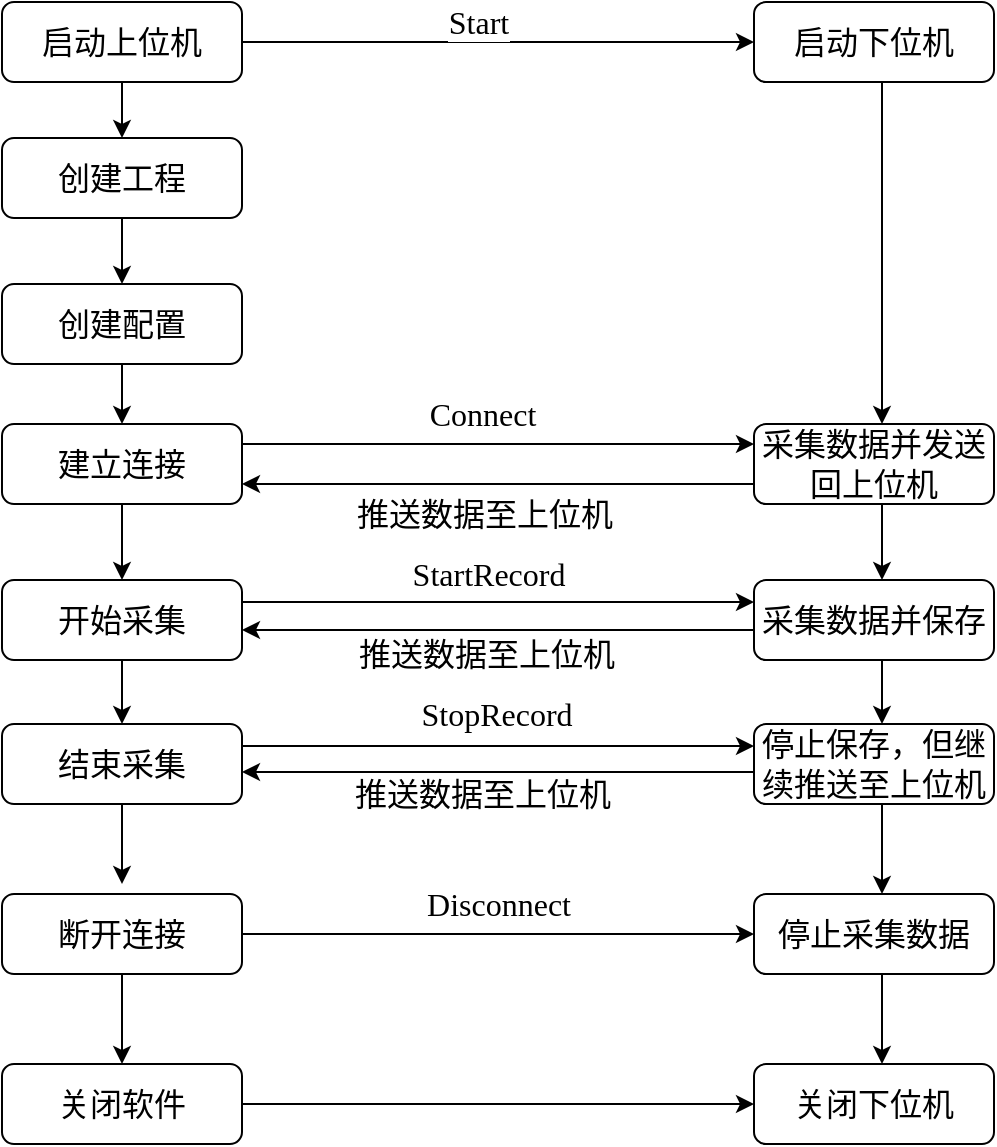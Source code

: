 <mxfile version="20.4.1" type="github">
  <diagram id="C5RBs43oDa-KdzZeNtuy" name="Page-1">
    <mxGraphModel dx="1422" dy="771" grid="1" gridSize="10" guides="1" tooltips="1" connect="1" arrows="1" fold="1" page="1" pageScale="1" pageWidth="827" pageHeight="1169" math="0" shadow="0">
      <root>
        <mxCell id="WIyWlLk6GJQsqaUBKTNV-0" />
        <mxCell id="WIyWlLk6GJQsqaUBKTNV-1" parent="WIyWlLk6GJQsqaUBKTNV-0" />
        <mxCell id="Wc5jB5-GYFd-qspmVOjh-73" value="" style="group;fontSize=16;fontFamily=Times New Roman;" vertex="1" connectable="0" parent="WIyWlLk6GJQsqaUBKTNV-1">
          <mxGeometry x="160" y="80" width="496" height="571" as="geometry" />
        </mxCell>
        <mxCell id="WIyWlLk6GJQsqaUBKTNV-3" value="启动上位机" style="rounded=1;whiteSpace=wrap;html=1;fontSize=16;glass=0;strokeWidth=1;shadow=0;fontFamily=Times New Roman;" parent="Wc5jB5-GYFd-qspmVOjh-73" vertex="1">
          <mxGeometry width="120" height="40" as="geometry" />
        </mxCell>
        <mxCell id="Wc5jB5-GYFd-qspmVOjh-36" style="edgeStyle=orthogonalEdgeStyle;rounded=0;orthogonalLoop=1;jettySize=auto;html=1;entryX=0.5;entryY=0;entryDx=0;entryDy=0;fontSize=16;fontFamily=Times New Roman;" edge="1" parent="Wc5jB5-GYFd-qspmVOjh-73">
          <mxGeometry relative="1" as="geometry">
            <mxPoint x="440" y="40" as="sourcePoint" />
            <mxPoint x="440" y="211" as="targetPoint" />
          </mxGeometry>
        </mxCell>
        <mxCell id="Wc5jB5-GYFd-qspmVOjh-0" value="启动下位机" style="rounded=1;whiteSpace=wrap;html=1;fontSize=16;glass=0;strokeWidth=1;shadow=0;fontFamily=Times New Roman;" vertex="1" parent="Wc5jB5-GYFd-qspmVOjh-73">
          <mxGeometry x="376" width="120" height="40" as="geometry" />
        </mxCell>
        <mxCell id="Wc5jB5-GYFd-qspmVOjh-39" style="edgeStyle=orthogonalEdgeStyle;rounded=0;orthogonalLoop=1;jettySize=auto;html=1;fontSize=16;fontFamily=Times New Roman;" edge="1" parent="Wc5jB5-GYFd-qspmVOjh-73" source="WIyWlLk6GJQsqaUBKTNV-3" target="Wc5jB5-GYFd-qspmVOjh-0">
          <mxGeometry relative="1" as="geometry" />
        </mxCell>
        <mxCell id="Wc5jB5-GYFd-qspmVOjh-41" value="Start" style="edgeLabel;html=1;align=center;verticalAlign=middle;resizable=0;points=[];fontSize=16;fontFamily=Times New Roman;" vertex="1" connectable="0" parent="Wc5jB5-GYFd-qspmVOjh-39">
          <mxGeometry x="-0.347" y="1" relative="1" as="geometry">
            <mxPoint x="34" y="-9" as="offset" />
          </mxGeometry>
        </mxCell>
        <mxCell id="Wc5jB5-GYFd-qspmVOjh-3" value="创建工程" style="rounded=1;whiteSpace=wrap;html=1;fontSize=16;glass=0;strokeWidth=1;shadow=0;fontFamily=Times New Roman;" vertex="1" parent="Wc5jB5-GYFd-qspmVOjh-73">
          <mxGeometry y="68" width="120" height="40" as="geometry" />
        </mxCell>
        <mxCell id="Wc5jB5-GYFd-qspmVOjh-12" value="" style="edgeStyle=orthogonalEdgeStyle;rounded=0;orthogonalLoop=1;jettySize=auto;html=1;fontSize=16;fontFamily=Times New Roman;" edge="1" parent="Wc5jB5-GYFd-qspmVOjh-73" source="WIyWlLk6GJQsqaUBKTNV-3" target="Wc5jB5-GYFd-qspmVOjh-3">
          <mxGeometry relative="1" as="geometry" />
        </mxCell>
        <mxCell id="Wc5jB5-GYFd-qspmVOjh-4" value="创建配置" style="rounded=1;whiteSpace=wrap;html=1;fontSize=16;glass=0;strokeWidth=1;shadow=0;fontFamily=Times New Roman;" vertex="1" parent="Wc5jB5-GYFd-qspmVOjh-73">
          <mxGeometry y="141" width="120" height="40" as="geometry" />
        </mxCell>
        <mxCell id="Wc5jB5-GYFd-qspmVOjh-13" value="" style="edgeStyle=orthogonalEdgeStyle;rounded=0;orthogonalLoop=1;jettySize=auto;html=1;fontSize=16;fontFamily=Times New Roman;" edge="1" parent="Wc5jB5-GYFd-qspmVOjh-73" source="Wc5jB5-GYFd-qspmVOjh-3" target="Wc5jB5-GYFd-qspmVOjh-4">
          <mxGeometry relative="1" as="geometry" />
        </mxCell>
        <mxCell id="Wc5jB5-GYFd-qspmVOjh-14" value="建立连接" style="rounded=1;whiteSpace=wrap;html=1;fontSize=16;glass=0;strokeWidth=1;shadow=0;fontFamily=Times New Roman;" vertex="1" parent="Wc5jB5-GYFd-qspmVOjh-73">
          <mxGeometry y="211" width="120" height="40" as="geometry" />
        </mxCell>
        <mxCell id="Wc5jB5-GYFd-qspmVOjh-29" style="edgeStyle=orthogonalEdgeStyle;rounded=0;orthogonalLoop=1;jettySize=auto;html=1;entryX=0.5;entryY=0;entryDx=0;entryDy=0;fontSize=16;fontFamily=Times New Roman;" edge="1" parent="Wc5jB5-GYFd-qspmVOjh-73" source="Wc5jB5-GYFd-qspmVOjh-4" target="Wc5jB5-GYFd-qspmVOjh-14">
          <mxGeometry relative="1" as="geometry" />
        </mxCell>
        <mxCell id="Wc5jB5-GYFd-qspmVOjh-69" style="edgeStyle=orthogonalEdgeStyle;rounded=0;orthogonalLoop=1;jettySize=auto;html=1;entryX=0;entryY=0.5;entryDx=0;entryDy=0;fontSize=16;fontFamily=Times New Roman;" edge="1" parent="Wc5jB5-GYFd-qspmVOjh-73">
          <mxGeometry relative="1" as="geometry">
            <mxPoint x="120" y="300" as="sourcePoint" />
            <mxPoint x="376" y="300" as="targetPoint" />
          </mxGeometry>
        </mxCell>
        <mxCell id="Wc5jB5-GYFd-qspmVOjh-15" value="开始采集" style="rounded=1;whiteSpace=wrap;html=1;fontSize=16;glass=0;strokeWidth=1;shadow=0;fontFamily=Times New Roman;" vertex="1" parent="Wc5jB5-GYFd-qspmVOjh-73">
          <mxGeometry y="289" width="120" height="40" as="geometry" />
        </mxCell>
        <mxCell id="Wc5jB5-GYFd-qspmVOjh-30" style="edgeStyle=orthogonalEdgeStyle;rounded=0;orthogonalLoop=1;jettySize=auto;html=1;entryX=0.5;entryY=0;entryDx=0;entryDy=0;fontSize=16;fontFamily=Times New Roman;" edge="1" parent="Wc5jB5-GYFd-qspmVOjh-73" source="Wc5jB5-GYFd-qspmVOjh-14" target="Wc5jB5-GYFd-qspmVOjh-15">
          <mxGeometry relative="1" as="geometry" />
        </mxCell>
        <mxCell id="Wc5jB5-GYFd-qspmVOjh-32" style="edgeStyle=orthogonalEdgeStyle;rounded=0;orthogonalLoop=1;jettySize=auto;html=1;fontSize=16;fontFamily=Times New Roman;" edge="1" parent="Wc5jB5-GYFd-qspmVOjh-73" source="Wc5jB5-GYFd-qspmVOjh-16">
          <mxGeometry relative="1" as="geometry">
            <mxPoint x="60" y="441" as="targetPoint" />
          </mxGeometry>
        </mxCell>
        <mxCell id="Wc5jB5-GYFd-qspmVOjh-71" style="edgeStyle=orthogonalEdgeStyle;rounded=0;orthogonalLoop=1;jettySize=auto;html=1;entryX=0;entryY=0.5;entryDx=0;entryDy=0;fontSize=16;fontFamily=Times New Roman;" edge="1" parent="Wc5jB5-GYFd-qspmVOjh-73">
          <mxGeometry relative="1" as="geometry">
            <mxPoint x="120" y="372" as="sourcePoint" />
            <mxPoint x="376" y="372" as="targetPoint" />
          </mxGeometry>
        </mxCell>
        <mxCell id="Wc5jB5-GYFd-qspmVOjh-16" value="结束采集" style="rounded=1;whiteSpace=wrap;html=1;fontSize=16;glass=0;strokeWidth=1;shadow=0;fontFamily=Times New Roman;" vertex="1" parent="Wc5jB5-GYFd-qspmVOjh-73">
          <mxGeometry y="361" width="120" height="40" as="geometry" />
        </mxCell>
        <mxCell id="Wc5jB5-GYFd-qspmVOjh-31" style="edgeStyle=orthogonalEdgeStyle;rounded=0;orthogonalLoop=1;jettySize=auto;html=1;entryX=0.5;entryY=0;entryDx=0;entryDy=0;fontSize=16;fontFamily=Times New Roman;" edge="1" parent="Wc5jB5-GYFd-qspmVOjh-73" source="Wc5jB5-GYFd-qspmVOjh-15" target="Wc5jB5-GYFd-qspmVOjh-16">
          <mxGeometry relative="1" as="geometry" />
        </mxCell>
        <mxCell id="Wc5jB5-GYFd-qspmVOjh-17" value="断开连接" style="rounded=1;whiteSpace=wrap;html=1;fontSize=16;glass=0;strokeWidth=1;shadow=0;fontFamily=Times New Roman;" vertex="1" parent="Wc5jB5-GYFd-qspmVOjh-73">
          <mxGeometry y="446" width="120" height="40" as="geometry" />
        </mxCell>
        <mxCell id="Wc5jB5-GYFd-qspmVOjh-33" value="关闭软件" style="rounded=1;whiteSpace=wrap;html=1;fontSize=16;glass=0;strokeWidth=1;shadow=0;fontFamily=Times New Roman;" vertex="1" parent="Wc5jB5-GYFd-qspmVOjh-73">
          <mxGeometry y="531" width="120" height="40" as="geometry" />
        </mxCell>
        <mxCell id="Wc5jB5-GYFd-qspmVOjh-34" value="" style="edgeStyle=orthogonalEdgeStyle;rounded=0;orthogonalLoop=1;jettySize=auto;html=1;fontSize=16;fontFamily=Times New Roman;" edge="1" parent="Wc5jB5-GYFd-qspmVOjh-73" source="Wc5jB5-GYFd-qspmVOjh-17" target="Wc5jB5-GYFd-qspmVOjh-33">
          <mxGeometry relative="1" as="geometry" />
        </mxCell>
        <mxCell id="Wc5jB5-GYFd-qspmVOjh-42" style="edgeStyle=orthogonalEdgeStyle;rounded=0;orthogonalLoop=1;jettySize=auto;html=1;entryX=1;entryY=0.75;entryDx=0;entryDy=0;fontSize=16;fontFamily=Times New Roman;" edge="1" parent="Wc5jB5-GYFd-qspmVOjh-73" source="Wc5jB5-GYFd-qspmVOjh-35" target="Wc5jB5-GYFd-qspmVOjh-14">
          <mxGeometry relative="1" as="geometry">
            <Array as="points">
              <mxPoint x="240" y="241" />
              <mxPoint x="240" y="241" />
            </Array>
          </mxGeometry>
        </mxCell>
        <mxCell id="Wc5jB5-GYFd-qspmVOjh-45" value="" style="edgeStyle=orthogonalEdgeStyle;rounded=0;orthogonalLoop=1;jettySize=auto;html=1;fontSize=16;fontFamily=Times New Roman;" edge="1" parent="Wc5jB5-GYFd-qspmVOjh-73">
          <mxGeometry relative="1" as="geometry">
            <mxPoint x="440" y="251" as="sourcePoint" />
            <mxPoint x="440" y="289" as="targetPoint" />
          </mxGeometry>
        </mxCell>
        <mxCell id="Wc5jB5-GYFd-qspmVOjh-35" value="采集数据并发送回上位机" style="rounded=1;whiteSpace=wrap;html=1;fontSize=16;glass=0;strokeWidth=1;shadow=0;fontFamily=Times New Roman;" vertex="1" parent="Wc5jB5-GYFd-qspmVOjh-73">
          <mxGeometry x="376" y="211" width="120" height="40" as="geometry" />
        </mxCell>
        <mxCell id="Wc5jB5-GYFd-qspmVOjh-37" style="edgeStyle=orthogonalEdgeStyle;rounded=0;orthogonalLoop=1;jettySize=auto;html=1;fontSize=16;fontFamily=Times New Roman;" edge="1" parent="Wc5jB5-GYFd-qspmVOjh-73" source="Wc5jB5-GYFd-qspmVOjh-14" target="Wc5jB5-GYFd-qspmVOjh-35">
          <mxGeometry relative="1" as="geometry">
            <Array as="points">
              <mxPoint x="180" y="221" />
              <mxPoint x="180" y="221" />
            </Array>
          </mxGeometry>
        </mxCell>
        <mxCell id="Wc5jB5-GYFd-qspmVOjh-38" value="Connect" style="text;html=1;align=center;verticalAlign=middle;resizable=0;points=[];autosize=1;strokeColor=none;fillColor=none;fontSize=16;fontFamily=Times New Roman;" vertex="1" parent="Wc5jB5-GYFd-qspmVOjh-73">
          <mxGeometry x="200" y="191" width="80" height="30" as="geometry" />
        </mxCell>
        <mxCell id="Wc5jB5-GYFd-qspmVOjh-43" value="推送数据至上位机" style="text;html=1;align=center;verticalAlign=middle;resizable=0;points=[];autosize=1;strokeColor=none;fillColor=none;fontSize=16;fontFamily=Times New Roman;" vertex="1" parent="Wc5jB5-GYFd-qspmVOjh-73">
          <mxGeometry x="166" y="241" width="150" height="30" as="geometry" />
        </mxCell>
        <mxCell id="Wc5jB5-GYFd-qspmVOjh-47" style="edgeStyle=orthogonalEdgeStyle;rounded=0;orthogonalLoop=1;jettySize=auto;html=1;fontSize=16;fontFamily=Times New Roman;" edge="1" parent="Wc5jB5-GYFd-qspmVOjh-73">
          <mxGeometry relative="1" as="geometry">
            <mxPoint x="440" y="329" as="sourcePoint" />
            <mxPoint x="440" y="361" as="targetPoint" />
          </mxGeometry>
        </mxCell>
        <mxCell id="Wc5jB5-GYFd-qspmVOjh-70" style="edgeStyle=orthogonalEdgeStyle;rounded=0;orthogonalLoop=1;jettySize=auto;html=1;entryX=1;entryY=0.5;entryDx=0;entryDy=0;fontSize=16;fontFamily=Times New Roman;" edge="1" parent="Wc5jB5-GYFd-qspmVOjh-73">
          <mxGeometry relative="1" as="geometry">
            <mxPoint x="376" y="314" as="sourcePoint" />
            <mxPoint x="120" y="314" as="targetPoint" />
          </mxGeometry>
        </mxCell>
        <mxCell id="Wc5jB5-GYFd-qspmVOjh-44" value="采集数据并保存" style="rounded=1;whiteSpace=wrap;html=1;fontSize=16;glass=0;strokeWidth=1;shadow=0;fontFamily=Times New Roman;" vertex="1" parent="Wc5jB5-GYFd-qspmVOjh-73">
          <mxGeometry x="376" y="289" width="120" height="40" as="geometry" />
        </mxCell>
        <mxCell id="Wc5jB5-GYFd-qspmVOjh-49" value="" style="edgeStyle=orthogonalEdgeStyle;rounded=0;orthogonalLoop=1;jettySize=auto;html=1;fontSize=16;fontFamily=Times New Roman;" edge="1" parent="Wc5jB5-GYFd-qspmVOjh-73">
          <mxGeometry relative="1" as="geometry">
            <mxPoint x="440" y="401" as="sourcePoint" />
            <mxPoint x="440" y="446" as="targetPoint" />
          </mxGeometry>
        </mxCell>
        <mxCell id="Wc5jB5-GYFd-qspmVOjh-72" style="edgeStyle=orthogonalEdgeStyle;rounded=0;orthogonalLoop=1;jettySize=auto;html=1;entryX=1;entryY=0.5;entryDx=0;entryDy=0;fontSize=16;fontFamily=Times New Roman;" edge="1" parent="Wc5jB5-GYFd-qspmVOjh-73">
          <mxGeometry relative="1" as="geometry">
            <mxPoint x="376" y="385" as="sourcePoint" />
            <mxPoint x="120" y="385" as="targetPoint" />
          </mxGeometry>
        </mxCell>
        <mxCell id="Wc5jB5-GYFd-qspmVOjh-46" value="停止保存，但继续推送至上位机" style="rounded=1;whiteSpace=wrap;html=1;fontSize=16;glass=0;strokeWidth=1;shadow=0;fontFamily=Times New Roman;" vertex="1" parent="Wc5jB5-GYFd-qspmVOjh-73">
          <mxGeometry x="376" y="361" width="120" height="40" as="geometry" />
        </mxCell>
        <mxCell id="Wc5jB5-GYFd-qspmVOjh-51" value="" style="edgeStyle=orthogonalEdgeStyle;rounded=0;orthogonalLoop=1;jettySize=auto;html=1;fontSize=16;fontFamily=Times New Roman;" edge="1" parent="Wc5jB5-GYFd-qspmVOjh-73">
          <mxGeometry relative="1" as="geometry">
            <mxPoint x="440" y="486" as="sourcePoint" />
            <mxPoint x="440" y="531" as="targetPoint" />
          </mxGeometry>
        </mxCell>
        <mxCell id="Wc5jB5-GYFd-qspmVOjh-48" value="停止采集数据" style="rounded=1;whiteSpace=wrap;html=1;fontSize=16;glass=0;strokeWidth=1;shadow=0;fontFamily=Times New Roman;" vertex="1" parent="Wc5jB5-GYFd-qspmVOjh-73">
          <mxGeometry x="376" y="446" width="120" height="40" as="geometry" />
        </mxCell>
        <mxCell id="Wc5jB5-GYFd-qspmVOjh-67" style="edgeStyle=orthogonalEdgeStyle;rounded=0;orthogonalLoop=1;jettySize=auto;html=1;entryX=0;entryY=0.5;entryDx=0;entryDy=0;fontSize=16;fontFamily=Times New Roman;" edge="1" parent="Wc5jB5-GYFd-qspmVOjh-73" source="Wc5jB5-GYFd-qspmVOjh-17" target="Wc5jB5-GYFd-qspmVOjh-48">
          <mxGeometry relative="1" as="geometry" />
        </mxCell>
        <mxCell id="Wc5jB5-GYFd-qspmVOjh-50" value="关闭下位机" style="rounded=1;whiteSpace=wrap;html=1;fontSize=16;glass=0;strokeWidth=1;shadow=0;fontFamily=Times New Roman;" vertex="1" parent="Wc5jB5-GYFd-qspmVOjh-73">
          <mxGeometry x="376" y="531" width="120" height="40" as="geometry" />
        </mxCell>
        <mxCell id="Wc5jB5-GYFd-qspmVOjh-52" style="edgeStyle=orthogonalEdgeStyle;rounded=0;orthogonalLoop=1;jettySize=auto;html=1;entryX=0;entryY=0.5;entryDx=0;entryDy=0;fontSize=16;fontFamily=Times New Roman;" edge="1" parent="Wc5jB5-GYFd-qspmVOjh-73" source="Wc5jB5-GYFd-qspmVOjh-33" target="Wc5jB5-GYFd-qspmVOjh-50">
          <mxGeometry relative="1" as="geometry" />
        </mxCell>
        <mxCell id="Wc5jB5-GYFd-qspmVOjh-54" value="StartRecord" style="text;html=1;align=center;verticalAlign=middle;resizable=0;points=[];autosize=1;strokeColor=none;fillColor=none;fontSize=16;fontFamily=Times New Roman;" vertex="1" parent="Wc5jB5-GYFd-qspmVOjh-73">
          <mxGeometry x="193" y="271" width="100" height="30" as="geometry" />
        </mxCell>
        <mxCell id="Wc5jB5-GYFd-qspmVOjh-62" value="推送数据至上位机" style="text;html=1;align=center;verticalAlign=middle;resizable=0;points=[];autosize=1;strokeColor=none;fillColor=none;fontSize=16;fontFamily=Times New Roman;" vertex="1" parent="Wc5jB5-GYFd-qspmVOjh-73">
          <mxGeometry x="167" y="311" width="150" height="30" as="geometry" />
        </mxCell>
        <mxCell id="Wc5jB5-GYFd-qspmVOjh-64" value="StopRecord" style="text;html=1;align=center;verticalAlign=middle;resizable=0;points=[];autosize=1;strokeColor=none;fillColor=none;fontSize=16;fontFamily=Times New Roman;" vertex="1" parent="Wc5jB5-GYFd-qspmVOjh-73">
          <mxGeometry x="197" y="341" width="100" height="30" as="geometry" />
        </mxCell>
        <mxCell id="Wc5jB5-GYFd-qspmVOjh-66" value="推送数据至上位机" style="text;html=1;align=center;verticalAlign=middle;resizable=0;points=[];autosize=1;strokeColor=none;fillColor=none;fontSize=16;fontFamily=Times New Roman;" vertex="1" parent="Wc5jB5-GYFd-qspmVOjh-73">
          <mxGeometry x="165" y="381" width="150" height="30" as="geometry" />
        </mxCell>
        <mxCell id="Wc5jB5-GYFd-qspmVOjh-68" value="Disconnect" style="text;html=1;align=center;verticalAlign=middle;resizable=0;points=[];autosize=1;strokeColor=none;fillColor=none;fontSize=16;fontFamily=Times New Roman;" vertex="1" parent="Wc5jB5-GYFd-qspmVOjh-73">
          <mxGeometry x="198" y="436" width="100" height="30" as="geometry" />
        </mxCell>
      </root>
    </mxGraphModel>
  </diagram>
</mxfile>
